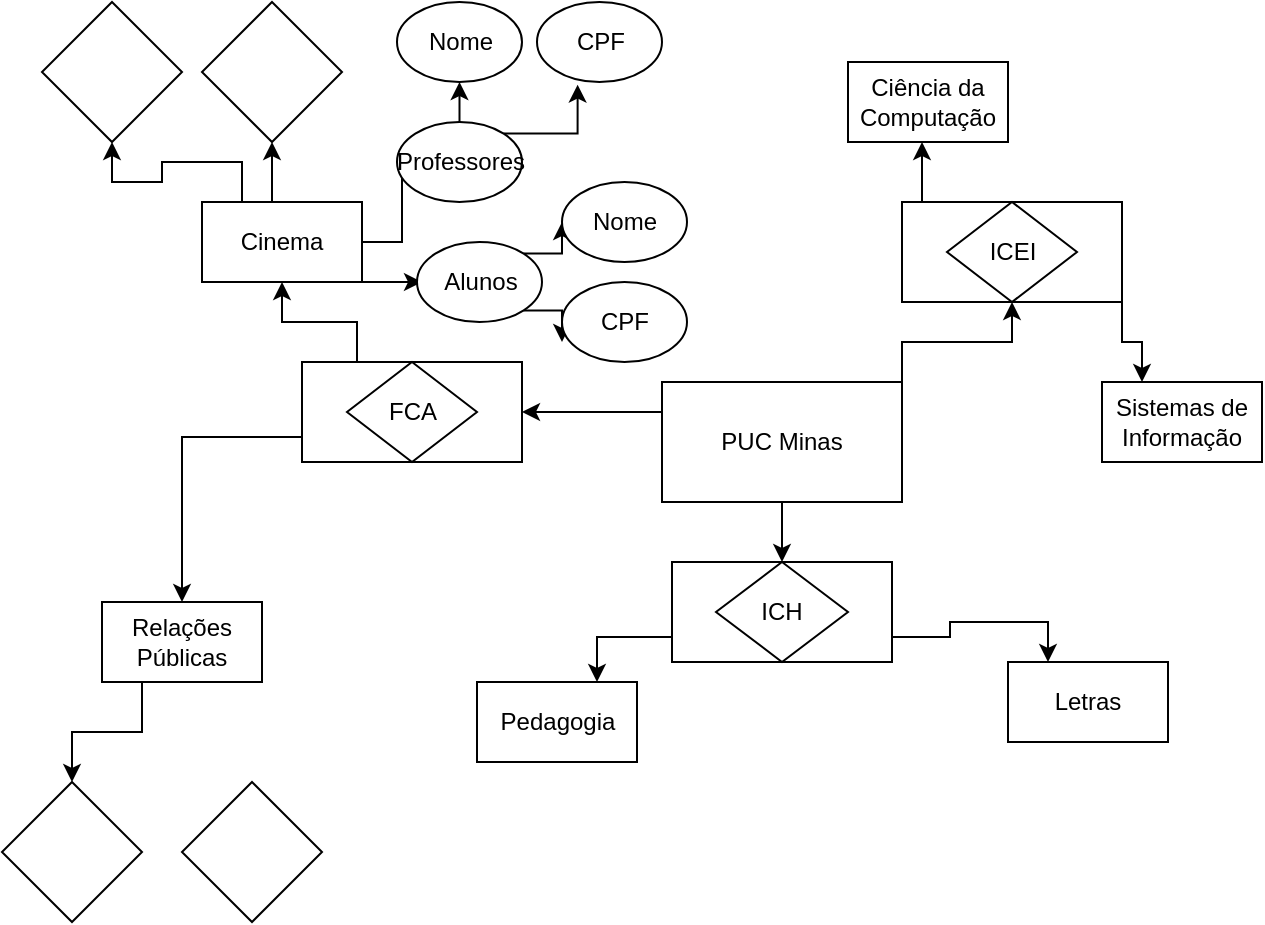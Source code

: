 <mxfile version="14.4.2" type="github">
  <diagram id="JDS2i1ZdFR2mW-wgqxo8" name="Page-1">
    <mxGraphModel dx="1021" dy="553" grid="1" gridSize="10" guides="1" tooltips="1" connect="1" arrows="1" fold="1" page="1" pageScale="1" pageWidth="827" pageHeight="1169" math="0" shadow="0">
      <root>
        <mxCell id="0" />
        <mxCell id="1" parent="0" />
        <mxCell id="rap4i_mbf71e913wkgwE-12" style="edgeStyle=orthogonalEdgeStyle;rounded=0;orthogonalLoop=1;jettySize=auto;html=1;exitX=1;exitY=0;exitDx=0;exitDy=0;" edge="1" parent="1" source="rap4i_mbf71e913wkgwE-5" target="rap4i_mbf71e913wkgwE-13">
          <mxGeometry relative="1" as="geometry">
            <mxPoint x="510" y="480" as="targetPoint" />
          </mxGeometry>
        </mxCell>
        <mxCell id="rap4i_mbf71e913wkgwE-21" style="edgeStyle=orthogonalEdgeStyle;rounded=0;orthogonalLoop=1;jettySize=auto;html=1;exitX=0.5;exitY=1;exitDx=0;exitDy=0;entryX=0.5;entryY=0;entryDx=0;entryDy=0;" edge="1" parent="1" source="rap4i_mbf71e913wkgwE-5" target="rap4i_mbf71e913wkgwE-16">
          <mxGeometry relative="1" as="geometry" />
        </mxCell>
        <mxCell id="rap4i_mbf71e913wkgwE-23" style="edgeStyle=orthogonalEdgeStyle;rounded=0;orthogonalLoop=1;jettySize=auto;html=1;exitX=0;exitY=0.25;exitDx=0;exitDy=0;entryX=1;entryY=0.5;entryDx=0;entryDy=0;" edge="1" parent="1" source="rap4i_mbf71e913wkgwE-5" target="rap4i_mbf71e913wkgwE-19">
          <mxGeometry relative="1" as="geometry" />
        </mxCell>
        <mxCell id="rap4i_mbf71e913wkgwE-5" value="PUC Minas" style="rounded=0;whiteSpace=wrap;html=1;" vertex="1" parent="1">
          <mxGeometry x="350" y="520" width="120" height="60" as="geometry" />
        </mxCell>
        <mxCell id="rap4i_mbf71e913wkgwE-34" style="edgeStyle=orthogonalEdgeStyle;rounded=0;orthogonalLoop=1;jettySize=auto;html=1;exitX=0.25;exitY=0;exitDx=0;exitDy=0;" edge="1" parent="1" source="rap4i_mbf71e913wkgwE-13">
          <mxGeometry relative="1" as="geometry">
            <mxPoint x="480" y="400" as="targetPoint" />
          </mxGeometry>
        </mxCell>
        <mxCell id="rap4i_mbf71e913wkgwE-45" style="edgeStyle=orthogonalEdgeStyle;rounded=0;orthogonalLoop=1;jettySize=auto;html=1;exitX=1;exitY=1;exitDx=0;exitDy=0;entryX=0.25;entryY=0;entryDx=0;entryDy=0;" edge="1" parent="1" source="rap4i_mbf71e913wkgwE-13" target="rap4i_mbf71e913wkgwE-35">
          <mxGeometry relative="1" as="geometry" />
        </mxCell>
        <mxCell id="rap4i_mbf71e913wkgwE-13" value="" style="rounded=0;whiteSpace=wrap;html=1;" vertex="1" parent="1">
          <mxGeometry x="470" y="430" width="110" height="50" as="geometry" />
        </mxCell>
        <mxCell id="rap4i_mbf71e913wkgwE-14" value="ICEI" style="rhombus;whiteSpace=wrap;html=1;" vertex="1" parent="1">
          <mxGeometry x="492.5" y="430" width="65" height="50" as="geometry" />
        </mxCell>
        <mxCell id="rap4i_mbf71e913wkgwE-46" style="edgeStyle=orthogonalEdgeStyle;rounded=0;orthogonalLoop=1;jettySize=auto;html=1;exitX=0;exitY=0.75;exitDx=0;exitDy=0;entryX=0.75;entryY=0;entryDx=0;entryDy=0;" edge="1" parent="1" source="rap4i_mbf71e913wkgwE-15" target="rap4i_mbf71e913wkgwE-31">
          <mxGeometry relative="1" as="geometry" />
        </mxCell>
        <mxCell id="rap4i_mbf71e913wkgwE-48" style="edgeStyle=orthogonalEdgeStyle;rounded=0;orthogonalLoop=1;jettySize=auto;html=1;exitX=1;exitY=0.75;exitDx=0;exitDy=0;entryX=0.25;entryY=0;entryDx=0;entryDy=0;" edge="1" parent="1" source="rap4i_mbf71e913wkgwE-15" target="rap4i_mbf71e913wkgwE-32">
          <mxGeometry relative="1" as="geometry" />
        </mxCell>
        <mxCell id="rap4i_mbf71e913wkgwE-15" value="" style="rounded=0;whiteSpace=wrap;html=1;" vertex="1" parent="1">
          <mxGeometry x="355" y="610" width="110" height="50" as="geometry" />
        </mxCell>
        <mxCell id="rap4i_mbf71e913wkgwE-16" value="ICH" style="rhombus;whiteSpace=wrap;html=1;" vertex="1" parent="1">
          <mxGeometry x="377" y="610" width="66" height="50" as="geometry" />
        </mxCell>
        <mxCell id="rap4i_mbf71e913wkgwE-24" style="edgeStyle=orthogonalEdgeStyle;rounded=0;orthogonalLoop=1;jettySize=auto;html=1;exitX=0.25;exitY=0;exitDx=0;exitDy=0;" edge="1" parent="1" source="rap4i_mbf71e913wkgwE-19" target="rap4i_mbf71e913wkgwE-25">
          <mxGeometry relative="1" as="geometry">
            <mxPoint x="170" y="480" as="targetPoint" />
          </mxGeometry>
        </mxCell>
        <mxCell id="rap4i_mbf71e913wkgwE-49" style="edgeStyle=orthogonalEdgeStyle;rounded=0;orthogonalLoop=1;jettySize=auto;html=1;exitX=0;exitY=0.75;exitDx=0;exitDy=0;" edge="1" parent="1" source="rap4i_mbf71e913wkgwE-19" target="rap4i_mbf71e913wkgwE-27">
          <mxGeometry relative="1" as="geometry" />
        </mxCell>
        <mxCell id="rap4i_mbf71e913wkgwE-19" value="" style="rounded=0;whiteSpace=wrap;html=1;" vertex="1" parent="1">
          <mxGeometry x="170" y="510" width="110" height="50" as="geometry" />
        </mxCell>
        <mxCell id="rap4i_mbf71e913wkgwE-20" value="FCA" style="rhombus;whiteSpace=wrap;html=1;" vertex="1" parent="1">
          <mxGeometry x="192.5" y="510" width="65" height="50" as="geometry" />
        </mxCell>
        <mxCell id="rap4i_mbf71e913wkgwE-41" style="edgeStyle=orthogonalEdgeStyle;rounded=0;orthogonalLoop=1;jettySize=auto;html=1;exitX=0.25;exitY=0;exitDx=0;exitDy=0;entryX=0.5;entryY=1;entryDx=0;entryDy=0;" edge="1" parent="1" source="rap4i_mbf71e913wkgwE-25" target="rap4i_mbf71e913wkgwE-37">
          <mxGeometry relative="1" as="geometry" />
        </mxCell>
        <mxCell id="rap4i_mbf71e913wkgwE-42" style="edgeStyle=orthogonalEdgeStyle;rounded=0;orthogonalLoop=1;jettySize=auto;html=1;exitX=0.5;exitY=0;exitDx=0;exitDy=0;entryX=0.5;entryY=1;entryDx=0;entryDy=0;" edge="1" parent="1" source="rap4i_mbf71e913wkgwE-25" target="rap4i_mbf71e913wkgwE-38">
          <mxGeometry relative="1" as="geometry" />
        </mxCell>
        <mxCell id="rap4i_mbf71e913wkgwE-58" style="edgeStyle=orthogonalEdgeStyle;rounded=0;orthogonalLoop=1;jettySize=auto;html=1;exitX=1;exitY=0.5;exitDx=0;exitDy=0;" edge="1" parent="1" source="rap4i_mbf71e913wkgwE-25" target="rap4i_mbf71e913wkgwE-59">
          <mxGeometry relative="1" as="geometry">
            <mxPoint x="230" y="430" as="targetPoint" />
          </mxGeometry>
        </mxCell>
        <mxCell id="rap4i_mbf71e913wkgwE-60" style="edgeStyle=orthogonalEdgeStyle;rounded=0;orthogonalLoop=1;jettySize=auto;html=1;exitX=1;exitY=1;exitDx=0;exitDy=0;" edge="1" parent="1" source="rap4i_mbf71e913wkgwE-25">
          <mxGeometry relative="1" as="geometry">
            <mxPoint x="230" y="469.667" as="targetPoint" />
          </mxGeometry>
        </mxCell>
        <mxCell id="rap4i_mbf71e913wkgwE-25" value="Cinema" style="rounded=0;whiteSpace=wrap;html=1;" vertex="1" parent="1">
          <mxGeometry x="120" y="430" width="80" height="40" as="geometry" />
        </mxCell>
        <mxCell id="rap4i_mbf71e913wkgwE-54" style="edgeStyle=orthogonalEdgeStyle;rounded=0;orthogonalLoop=1;jettySize=auto;html=1;exitX=0.25;exitY=1;exitDx=0;exitDy=0;entryX=0.5;entryY=0;entryDx=0;entryDy=0;" edge="1" parent="1" source="rap4i_mbf71e913wkgwE-27" target="rap4i_mbf71e913wkgwE-52">
          <mxGeometry relative="1" as="geometry" />
        </mxCell>
        <mxCell id="rap4i_mbf71e913wkgwE-27" value="Relações Públicas " style="rounded=0;whiteSpace=wrap;html=1;" vertex="1" parent="1">
          <mxGeometry x="70" y="630" width="80" height="40" as="geometry" />
        </mxCell>
        <mxCell id="rap4i_mbf71e913wkgwE-31" value="Pedagogia " style="rounded=0;whiteSpace=wrap;html=1;" vertex="1" parent="1">
          <mxGeometry x="257.5" y="670" width="80" height="40" as="geometry" />
        </mxCell>
        <mxCell id="rap4i_mbf71e913wkgwE-32" value="Letras" style="rounded=0;whiteSpace=wrap;html=1;" vertex="1" parent="1">
          <mxGeometry x="523" y="660" width="80" height="40" as="geometry" />
        </mxCell>
        <mxCell id="rap4i_mbf71e913wkgwE-33" value="Ciência da Computação" style="rounded=0;whiteSpace=wrap;html=1;" vertex="1" parent="1">
          <mxGeometry x="443" y="360" width="80" height="40" as="geometry" />
        </mxCell>
        <mxCell id="rap4i_mbf71e913wkgwE-35" value="Sistemas de Informação" style="rounded=0;whiteSpace=wrap;html=1;" vertex="1" parent="1">
          <mxGeometry x="570" y="520" width="80" height="40" as="geometry" />
        </mxCell>
        <mxCell id="rap4i_mbf71e913wkgwE-37" value="" style="rhombus;whiteSpace=wrap;html=1;" vertex="1" parent="1">
          <mxGeometry x="40" y="330" width="70" height="70" as="geometry" />
        </mxCell>
        <mxCell id="rap4i_mbf71e913wkgwE-38" value="" style="rhombus;whiteSpace=wrap;html=1;" vertex="1" parent="1">
          <mxGeometry x="120" y="330" width="70" height="70" as="geometry" />
        </mxCell>
        <mxCell id="rap4i_mbf71e913wkgwE-52" value="" style="rhombus;whiteSpace=wrap;html=1;" vertex="1" parent="1">
          <mxGeometry x="20" y="720" width="70" height="70" as="geometry" />
        </mxCell>
        <mxCell id="rap4i_mbf71e913wkgwE-55" value="" style="rhombus;whiteSpace=wrap;html=1;" vertex="1" parent="1">
          <mxGeometry x="110" y="720" width="70" height="70" as="geometry" />
        </mxCell>
        <mxCell id="rap4i_mbf71e913wkgwE-69" style="edgeStyle=orthogonalEdgeStyle;rounded=0;orthogonalLoop=1;jettySize=auto;html=1;exitX=0.5;exitY=0;exitDx=0;exitDy=0;entryX=0.5;entryY=1;entryDx=0;entryDy=0;" edge="1" parent="1" source="rap4i_mbf71e913wkgwE-59" target="rap4i_mbf71e913wkgwE-67">
          <mxGeometry relative="1" as="geometry" />
        </mxCell>
        <mxCell id="rap4i_mbf71e913wkgwE-70" style="edgeStyle=orthogonalEdgeStyle;rounded=0;orthogonalLoop=1;jettySize=auto;html=1;exitX=1;exitY=0;exitDx=0;exitDy=0;entryX=0.325;entryY=1.033;entryDx=0;entryDy=0;entryPerimeter=0;" edge="1" parent="1" source="rap4i_mbf71e913wkgwE-59" target="rap4i_mbf71e913wkgwE-68">
          <mxGeometry relative="1" as="geometry" />
        </mxCell>
        <mxCell id="rap4i_mbf71e913wkgwE-59" value="Professores" style="ellipse;whiteSpace=wrap;html=1;" vertex="1" parent="1">
          <mxGeometry x="217.5" y="390" width="62.5" height="40" as="geometry" />
        </mxCell>
        <mxCell id="rap4i_mbf71e913wkgwE-65" style="edgeStyle=orthogonalEdgeStyle;rounded=0;orthogonalLoop=1;jettySize=auto;html=1;exitX=1;exitY=0;exitDx=0;exitDy=0;entryX=0;entryY=0.5;entryDx=0;entryDy=0;" edge="1" parent="1" source="rap4i_mbf71e913wkgwE-62" target="rap4i_mbf71e913wkgwE-63">
          <mxGeometry relative="1" as="geometry" />
        </mxCell>
        <mxCell id="rap4i_mbf71e913wkgwE-66" style="edgeStyle=orthogonalEdgeStyle;rounded=0;orthogonalLoop=1;jettySize=auto;html=1;exitX=1;exitY=1;exitDx=0;exitDy=0;entryX=0;entryY=0.75;entryDx=0;entryDy=0;entryPerimeter=0;" edge="1" parent="1" source="rap4i_mbf71e913wkgwE-62" target="rap4i_mbf71e913wkgwE-64">
          <mxGeometry relative="1" as="geometry" />
        </mxCell>
        <mxCell id="rap4i_mbf71e913wkgwE-62" value="Alunos " style="ellipse;whiteSpace=wrap;html=1;" vertex="1" parent="1">
          <mxGeometry x="227.5" y="450" width="62.5" height="40" as="geometry" />
        </mxCell>
        <mxCell id="rap4i_mbf71e913wkgwE-63" value="Nome" style="ellipse;whiteSpace=wrap;html=1;" vertex="1" parent="1">
          <mxGeometry x="300" y="420" width="62.5" height="40" as="geometry" />
        </mxCell>
        <mxCell id="rap4i_mbf71e913wkgwE-64" value="CPF" style="ellipse;whiteSpace=wrap;html=1;" vertex="1" parent="1">
          <mxGeometry x="300" y="470" width="62.5" height="40" as="geometry" />
        </mxCell>
        <mxCell id="rap4i_mbf71e913wkgwE-67" value="Nome" style="ellipse;whiteSpace=wrap;html=1;" vertex="1" parent="1">
          <mxGeometry x="217.5" y="330" width="62.5" height="40" as="geometry" />
        </mxCell>
        <mxCell id="rap4i_mbf71e913wkgwE-68" value="CPF" style="ellipse;whiteSpace=wrap;html=1;" vertex="1" parent="1">
          <mxGeometry x="287.5" y="330" width="62.5" height="40" as="geometry" />
        </mxCell>
      </root>
    </mxGraphModel>
  </diagram>
</mxfile>
